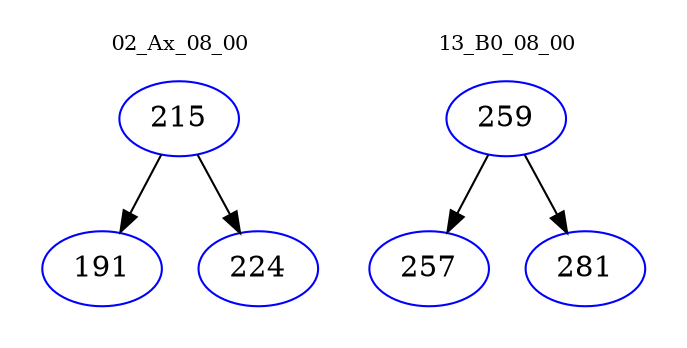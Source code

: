 digraph{
subgraph cluster_0 {
color = white
label = "02_Ax_08_00";
fontsize=10;
T0_215 [label="215", color="blue"]
T0_215 -> T0_191 [color="black"]
T0_191 [label="191", color="blue"]
T0_215 -> T0_224 [color="black"]
T0_224 [label="224", color="blue"]
}
subgraph cluster_1 {
color = white
label = "13_B0_08_00";
fontsize=10;
T1_259 [label="259", color="blue"]
T1_259 -> T1_257 [color="black"]
T1_257 [label="257", color="blue"]
T1_259 -> T1_281 [color="black"]
T1_281 [label="281", color="blue"]
}
}
